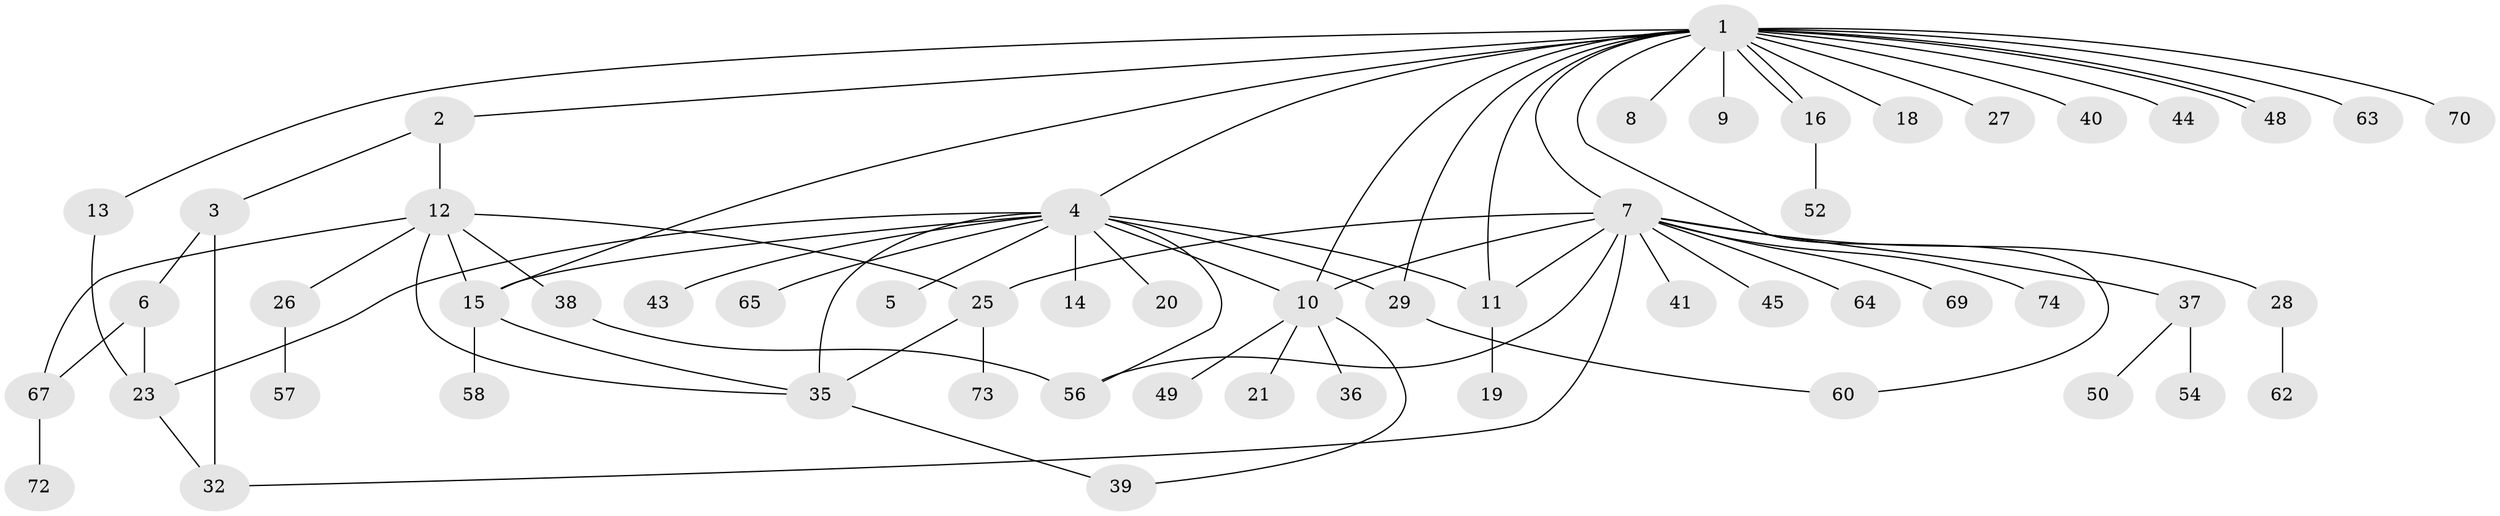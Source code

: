 // Generated by graph-tools (version 1.1) at 2025/51/02/27/25 19:51:58]
// undirected, 56 vertices, 77 edges
graph export_dot {
graph [start="1"]
  node [color=gray90,style=filled];
  1 [super="+68"];
  2;
  3 [super="+24"];
  4 [super="+42"];
  5 [super="+53"];
  6;
  7 [super="+22"];
  8;
  9;
  10 [super="+51"];
  11 [super="+33"];
  12 [super="+17"];
  13 [super="+55"];
  14;
  15 [super="+47"];
  16 [super="+31"];
  18;
  19;
  20;
  21 [super="+30"];
  23 [super="+34"];
  25 [super="+59"];
  26;
  27;
  28;
  29;
  32 [super="+46"];
  35;
  36;
  37 [super="+61"];
  38;
  39;
  40;
  41;
  43;
  44;
  45;
  48;
  49;
  50;
  52;
  54;
  56 [super="+71"];
  57;
  58;
  60 [super="+66"];
  62;
  63;
  64;
  65;
  67;
  69;
  70;
  72;
  73;
  74;
  1 -- 2;
  1 -- 4;
  1 -- 7;
  1 -- 8;
  1 -- 9;
  1 -- 10;
  1 -- 11;
  1 -- 13;
  1 -- 16;
  1 -- 16;
  1 -- 18;
  1 -- 27;
  1 -- 29;
  1 -- 40;
  1 -- 44;
  1 -- 48;
  1 -- 48;
  1 -- 60;
  1 -- 63;
  1 -- 70;
  1 -- 15;
  2 -- 3;
  2 -- 12;
  3 -- 6;
  3 -- 32;
  4 -- 5;
  4 -- 10;
  4 -- 11;
  4 -- 14;
  4 -- 15;
  4 -- 20;
  4 -- 29;
  4 -- 43;
  4 -- 65;
  4 -- 35;
  4 -- 23;
  4 -- 56;
  6 -- 23;
  6 -- 67;
  7 -- 10;
  7 -- 11;
  7 -- 28;
  7 -- 37;
  7 -- 41;
  7 -- 45;
  7 -- 64;
  7 -- 69;
  7 -- 74;
  7 -- 25 [weight=2];
  7 -- 56;
  7 -- 32;
  10 -- 21;
  10 -- 36;
  10 -- 39;
  10 -- 49;
  11 -- 19;
  12 -- 15;
  12 -- 26;
  12 -- 38;
  12 -- 67;
  12 -- 25;
  12 -- 35;
  13 -- 23;
  15 -- 35;
  15 -- 58;
  16 -- 52;
  23 -- 32;
  25 -- 35;
  25 -- 73;
  26 -- 57;
  28 -- 62;
  29 -- 60;
  35 -- 39;
  37 -- 50;
  37 -- 54;
  38 -- 56;
  67 -- 72;
}
